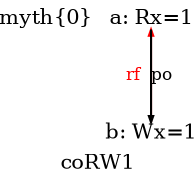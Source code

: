 /* Generated, do not edit, edit img/corw1.litmus instead */
digraph G {

splines=line;

/* legend */
fontsize=10;
label="coRW1";


/* the unlocked events */
proc0_label_node [shape=none, fontsize=10, label="\\myth{0}", pos="1.000000,0.588000!", fixedsize=true, width=0.455000, height=0.091875]
eiid0 [label="a: Rx=1", shape="none", fontsize=10, pos="1.000000,0.367500!", fixedsize="true", height="0.138889", width="0.486111"];
eiid1 [label="b: Wx=1", shape="none", fontsize=10, pos="1.000000,0.000000!", fixedsize="true", height="0.138889", width="0.486111"];

/* the intra_causality_data edges */


/* the intra_causality_control edges */

/* the poi edges */
/* the rfmap edges */
eiid0 -> eiid1 [label="rf", color="red", fontcolor="red", fontsize=8, arrowsize="0.300000", dir="back"];


/* The viewed-before edges */
eiid0 -> eiid1 [label="po", fontsize=8, arrowsize="0.300000"];
}
